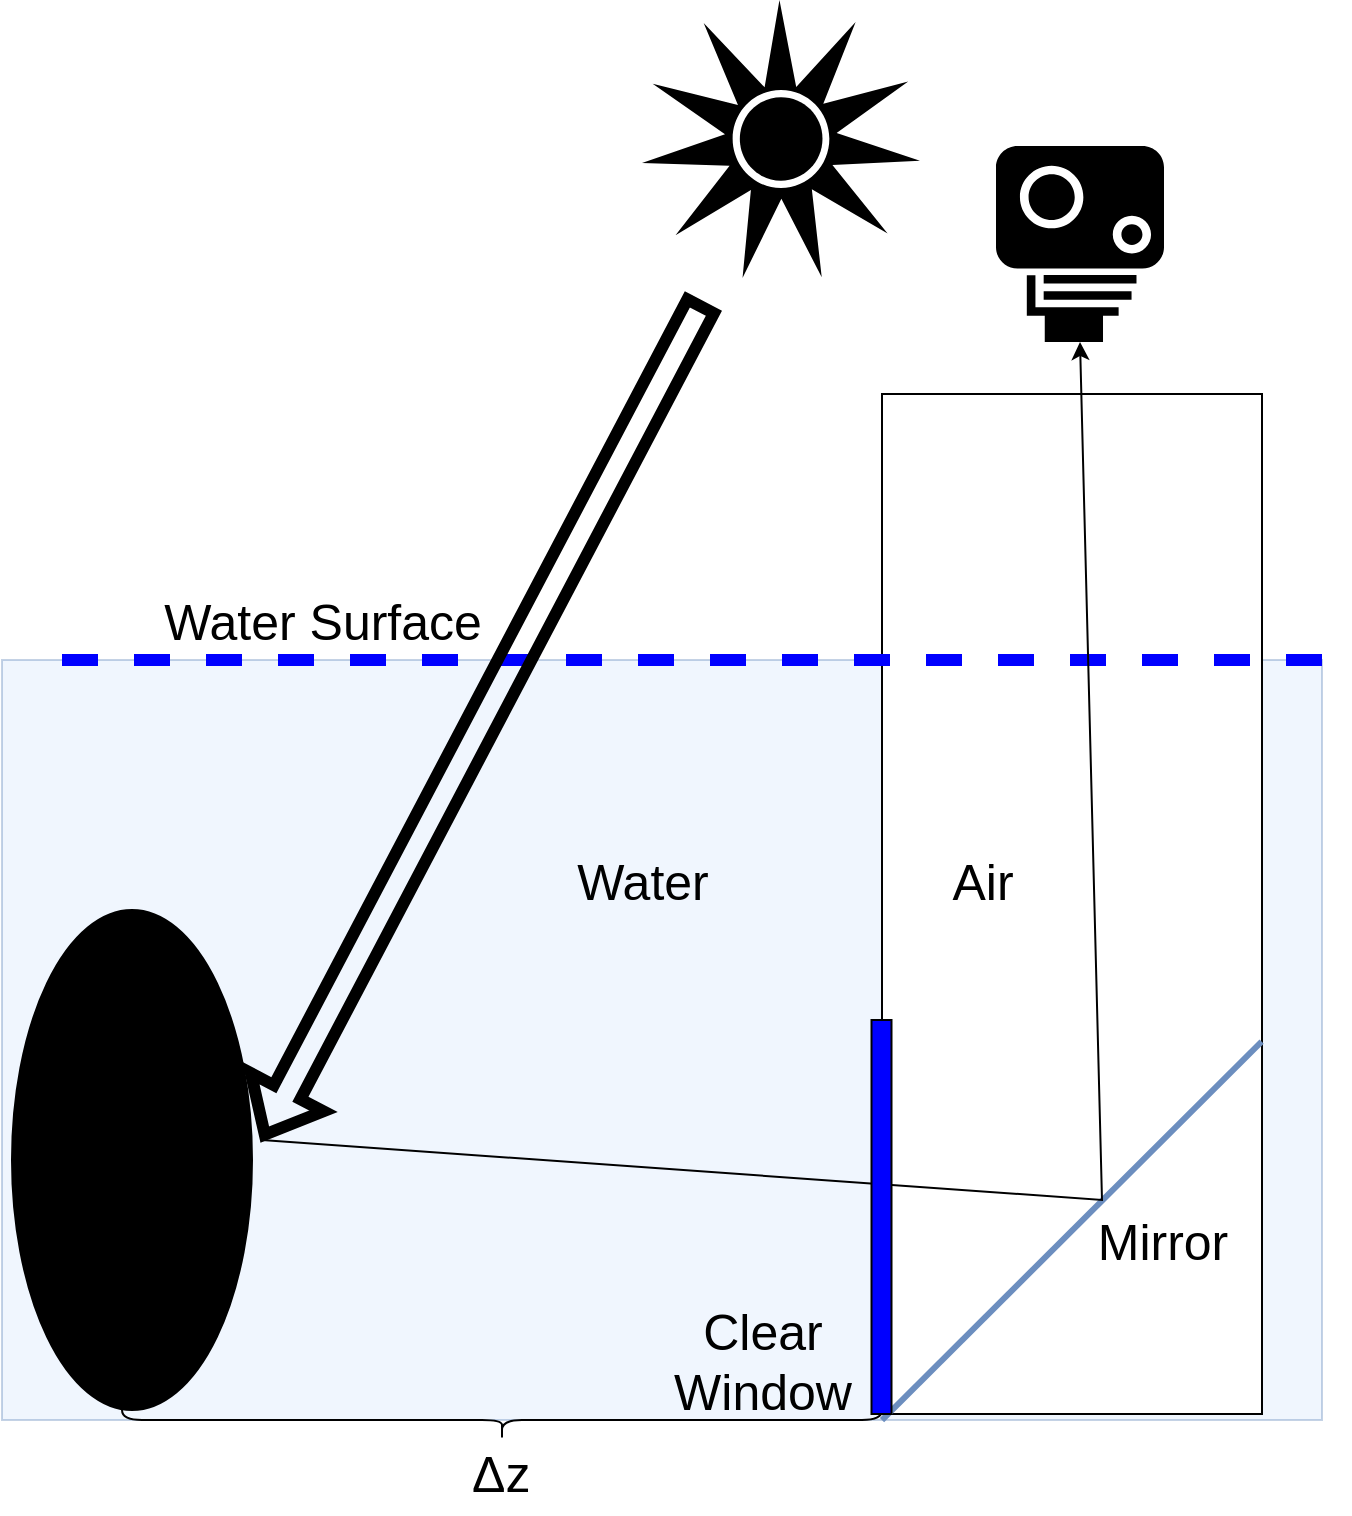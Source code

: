 <mxfile version="22.0.3" type="device">
  <diagram id="Ect9hUOo76AR6xFeidzp" name="Page-1">
    <mxGraphModel dx="1124" dy="831" grid="1" gridSize="10" guides="1" tooltips="1" connect="1" arrows="1" fold="1" page="1" pageScale="1" pageWidth="827" pageHeight="1169" math="0" shadow="0">
      <root>
        <mxCell id="0" />
        <mxCell id="1" parent="0" />
        <mxCell id="FtwJ78YgJAvYqGlGawMD-7" value="" style="rounded=0;whiteSpace=wrap;html=1;fillColor=#dae8fc;strokeColor=#6c8ebf;opacity=40;" parent="1" vertex="1">
          <mxGeometry x="40" y="620" width="660" height="380" as="geometry" />
        </mxCell>
        <mxCell id="Myysj3SkNhkPMmiPacBF-2" value="" style="ellipse;whiteSpace=wrap;html=1;fillColor=#000000;rotation=90;" parent="1" vertex="1">
          <mxGeometry x="-20" y="810" width="250" height="120" as="geometry" />
        </mxCell>
        <mxCell id="Myysj3SkNhkPMmiPacBF-7" value="" style="rounded=0;whiteSpace=wrap;html=1;" parent="1" vertex="1">
          <mxGeometry x="480" y="487" width="190" height="510" as="geometry" />
        </mxCell>
        <mxCell id="Myysj3SkNhkPMmiPacBF-8" value="" style="endArrow=none;dashed=1;html=1;rounded=0;strokeWidth=6;strokeColor=#0000FF;" parent="1" edge="1">
          <mxGeometry width="50" height="50" relative="1" as="geometry">
            <mxPoint x="70" y="620" as="sourcePoint" />
            <mxPoint x="710" y="620" as="targetPoint" />
          </mxGeometry>
        </mxCell>
        <mxCell id="Myysj3SkNhkPMmiPacBF-9" value="&lt;font style=&quot;font-size: 25px;&quot;&gt;Water Surface&lt;/font&gt;" style="edgeLabel;html=1;align=center;verticalAlign=middle;resizable=0;points=[];fontSize=25;" parent="Myysj3SkNhkPMmiPacBF-8" vertex="1" connectable="0">
          <mxGeometry x="0.303" y="1" relative="1" as="geometry">
            <mxPoint x="-287" y="-19" as="offset" />
          </mxGeometry>
        </mxCell>
        <mxCell id="Myysj3SkNhkPMmiPacBF-10" value="" style="shape=curlyBracket;whiteSpace=wrap;html=1;rounded=1;flipH=1;fillColor=#000000;rotation=90;" parent="1" vertex="1">
          <mxGeometry x="280" y="810" width="20" height="380" as="geometry" />
        </mxCell>
        <mxCell id="Myysj3SkNhkPMmiPacBF-11" value="&lt;p class=&quot;MsoNormal&quot; style=&quot;font-size: 25px;&quot;&gt;&lt;span lang=&quot;EN-US&quot; style=&quot;font-size: 25px;&quot;&gt;&lt;font style=&quot;font-size: 25px;&quot;&gt;Δz&lt;/font&gt;&lt;/span&gt;&lt;/p&gt;" style="text;html=1;strokeColor=none;fillColor=none;spacing=5;spacingTop=-20;whiteSpace=wrap;overflow=hidden;rounded=0;labelBackgroundColor=none;fontSize=25;" parent="1" vertex="1">
          <mxGeometry x="270" y="997" width="71" height="50" as="geometry" />
        </mxCell>
        <mxCell id="Myysj3SkNhkPMmiPacBF-12" value="" style="shape=mxgraph.signs.tech.camera_1;html=1;pointerEvents=1;fillColor=#000000;strokeColor=none;verticalLabelPosition=bottom;verticalAlign=top;align=center;rotation=90;" parent="1" vertex="1">
          <mxGeometry x="530" y="370" width="98" height="84" as="geometry" />
        </mxCell>
        <mxCell id="Myysj3SkNhkPMmiPacBF-13" value="" style="endArrow=none;html=1;rounded=0;exitX=0.5;exitY=0;exitDx=0;exitDy=0;entryX=0.999;entryY=0.635;entryDx=0;entryDy=0;entryPerimeter=0;strokeWidth=3;fillColor=#dae8fc;strokeColor=#6c8ebf;startArrow=none;" parent="1" source="Myysj3SkNhkPMmiPacBF-10" target="Myysj3SkNhkPMmiPacBF-7" edge="1">
          <mxGeometry width="50" height="50" relative="1" as="geometry">
            <mxPoint x="390" y="720" as="sourcePoint" />
            <mxPoint x="680" y="800" as="targetPoint" />
          </mxGeometry>
        </mxCell>
        <mxCell id="Myysj3SkNhkPMmiPacBF-14" value="&lt;font style=&quot;font-size: 25px;&quot;&gt;Mirror&lt;/font&gt;" style="edgeLabel;html=1;align=center;verticalAlign=middle;resizable=0;points=[];rotation=0;fontSize=25;" parent="Myysj3SkNhkPMmiPacBF-13" vertex="1" connectable="0">
          <mxGeometry x="0.347" y="1" relative="1" as="geometry">
            <mxPoint x="13" y="38" as="offset" />
          </mxGeometry>
        </mxCell>
        <mxCell id="FtwJ78YgJAvYqGlGawMD-5" value="&lt;font style=&quot;font-size: 25px;&quot;&gt;Clear&lt;br style=&quot;font-size: 25px;&quot;&gt;Window&lt;/font&gt;" style="edgeLabel;html=1;align=center;verticalAlign=middle;resizable=0;points=[];rotation=0;labelBackgroundColor=none;fontSize=25;" parent="Myysj3SkNhkPMmiPacBF-13" vertex="1" connectable="0">
          <mxGeometry x="0.347" y="1" relative="1" as="geometry">
            <mxPoint x="-187" y="98" as="offset" />
          </mxGeometry>
        </mxCell>
        <mxCell id="FtwJ78YgJAvYqGlGawMD-9" value="&lt;span style=&quot;font-size: 25px;&quot;&gt;Water&lt;/span&gt;" style="edgeLabel;html=1;align=center;verticalAlign=middle;resizable=0;points=[];rotation=0;labelBackgroundColor=none;fontSize=25;" parent="Myysj3SkNhkPMmiPacBF-13" vertex="1" connectable="0">
          <mxGeometry x="0.347" y="1" relative="1" as="geometry">
            <mxPoint x="-247" y="-142" as="offset" />
          </mxGeometry>
        </mxCell>
        <mxCell id="FtwJ78YgJAvYqGlGawMD-10" value="&lt;span style=&quot;font-size: 25px;&quot;&gt;Air&lt;/span&gt;" style="edgeLabel;html=1;align=center;verticalAlign=middle;resizable=0;points=[];rotation=0;labelBackgroundColor=none;fontSize=25;" parent="Myysj3SkNhkPMmiPacBF-13" vertex="1" connectable="0">
          <mxGeometry x="0.347" y="1" relative="1" as="geometry">
            <mxPoint x="-77" y="-142" as="offset" />
          </mxGeometry>
        </mxCell>
        <mxCell id="Myysj3SkNhkPMmiPacBF-17" value="" style="shape=flexArrow;endArrow=classic;html=1;rounded=0;fontSize=16;strokeColor=#000000;strokeWidth=6;movable=1;resizable=1;rotatable=1;deletable=1;editable=1;connectable=1;exitX=0.5;exitY=0;exitDx=0;exitDy=0;" parent="1" edge="1">
          <mxGeometry width="50" height="50" relative="1" as="geometry">
            <mxPoint x="390.704" y="440.509" as="sourcePoint" />
            <mxPoint x="170" y="860" as="targetPoint" />
          </mxGeometry>
        </mxCell>
        <mxCell id="Myysj3SkNhkPMmiPacBF-18" value="" style="endArrow=classic;html=1;rounded=0;entryX=1;entryY=0.5;entryDx=0;entryDy=0;entryPerimeter=0;" parent="1" target="Myysj3SkNhkPMmiPacBF-12" edge="1">
          <mxGeometry width="50" height="50" relative="1" as="geometry">
            <mxPoint x="170" y="860" as="sourcePoint" />
            <mxPoint x="360" y="640" as="targetPoint" />
            <Array as="points">
              <mxPoint x="590" y="890" />
            </Array>
          </mxGeometry>
        </mxCell>
        <mxCell id="FtwJ78YgJAvYqGlGawMD-2" value="" style="rounded=0;whiteSpace=wrap;html=1;fillColor=#0000FF;" parent="1" vertex="1">
          <mxGeometry x="474.75" y="800" width="10" height="197" as="geometry" />
        </mxCell>
        <mxCell id="FtwJ78YgJAvYqGlGawMD-8" value="" style="shape=mxgraph.signs.nature.sun_2;html=1;pointerEvents=1;fillColor=#000000;strokeColor=none;verticalLabelPosition=bottom;verticalAlign=top;align=center;labelBackgroundColor=none;" parent="1" vertex="1">
          <mxGeometry x="360" y="290" width="139" height="139" as="geometry" />
        </mxCell>
      </root>
    </mxGraphModel>
  </diagram>
</mxfile>
